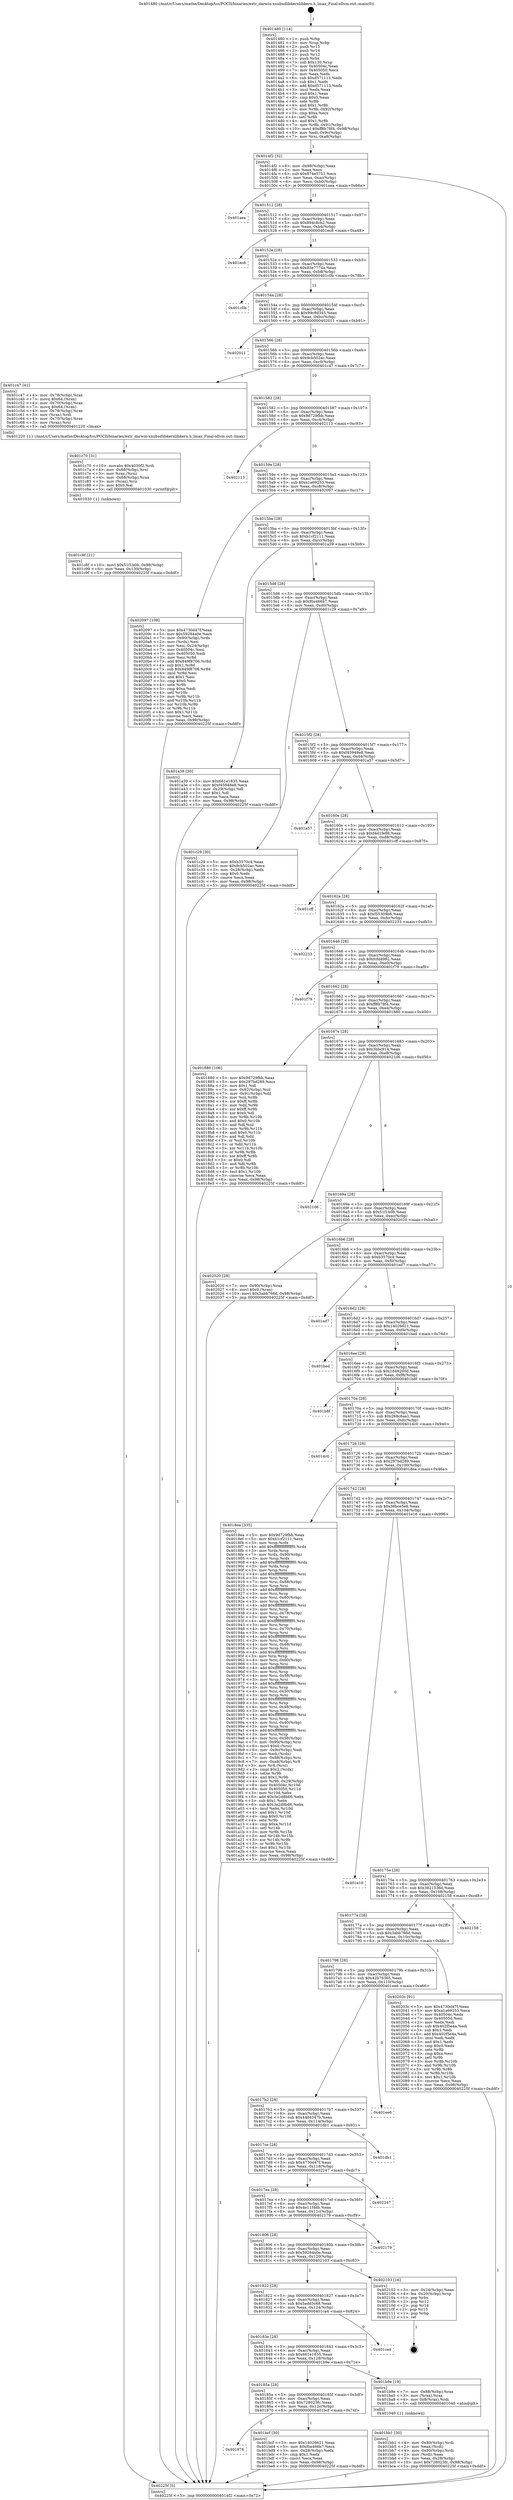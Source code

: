digraph "0x401480" {
  label = "0x401480 (/mnt/c/Users/mathe/Desktop/tcc/POCII/binaries/extr_darwin-xnubsdlibkernlibkern.h_lmax_Final-ollvm.out::main(0))"
  labelloc = "t"
  node[shape=record]

  Entry [label="",width=0.3,height=0.3,shape=circle,fillcolor=black,style=filled]
  "0x4014f2" [label="{
     0x4014f2 [32]\l
     | [instrs]\l
     &nbsp;&nbsp;0x4014f2 \<+6\>: mov -0x98(%rbp),%eax\l
     &nbsp;&nbsp;0x4014f8 \<+2\>: mov %eax,%ecx\l
     &nbsp;&nbsp;0x4014fa \<+6\>: sub $0x874e5751,%ecx\l
     &nbsp;&nbsp;0x401500 \<+6\>: mov %eax,-0xac(%rbp)\l
     &nbsp;&nbsp;0x401506 \<+6\>: mov %ecx,-0xb0(%rbp)\l
     &nbsp;&nbsp;0x40150c \<+6\>: je 0000000000401aea \<main+0x66a\>\l
  }"]
  "0x401aea" [label="{
     0x401aea\l
  }", style=dashed]
  "0x401512" [label="{
     0x401512 [28]\l
     | [instrs]\l
     &nbsp;&nbsp;0x401512 \<+5\>: jmp 0000000000401517 \<main+0x97\>\l
     &nbsp;&nbsp;0x401517 \<+6\>: mov -0xac(%rbp),%eax\l
     &nbsp;&nbsp;0x40151d \<+5\>: sub $0x894c8cb2,%eax\l
     &nbsp;&nbsp;0x401522 \<+6\>: mov %eax,-0xb4(%rbp)\l
     &nbsp;&nbsp;0x401528 \<+6\>: je 0000000000401ec8 \<main+0xa48\>\l
  }"]
  Exit [label="",width=0.3,height=0.3,shape=circle,fillcolor=black,style=filled,peripheries=2]
  "0x401ec8" [label="{
     0x401ec8\l
  }", style=dashed]
  "0x40152e" [label="{
     0x40152e [28]\l
     | [instrs]\l
     &nbsp;&nbsp;0x40152e \<+5\>: jmp 0000000000401533 \<main+0xb3\>\l
     &nbsp;&nbsp;0x401533 \<+6\>: mov -0xac(%rbp),%eax\l
     &nbsp;&nbsp;0x401539 \<+5\>: sub $0x93e7774a,%eax\l
     &nbsp;&nbsp;0x40153e \<+6\>: mov %eax,-0xb8(%rbp)\l
     &nbsp;&nbsp;0x401544 \<+6\>: je 0000000000401c0b \<main+0x78b\>\l
  }"]
  "0x401c8f" [label="{
     0x401c8f [21]\l
     | [instrs]\l
     &nbsp;&nbsp;0x401c8f \<+10\>: movl $0x51f1b0b,-0x98(%rbp)\l
     &nbsp;&nbsp;0x401c99 \<+6\>: mov %eax,-0x130(%rbp)\l
     &nbsp;&nbsp;0x401c9f \<+5\>: jmp 000000000040225f \<main+0xddf\>\l
  }"]
  "0x401c0b" [label="{
     0x401c0b\l
  }", style=dashed]
  "0x40154a" [label="{
     0x40154a [28]\l
     | [instrs]\l
     &nbsp;&nbsp;0x40154a \<+5\>: jmp 000000000040154f \<main+0xcf\>\l
     &nbsp;&nbsp;0x40154f \<+6\>: mov -0xac(%rbp),%eax\l
     &nbsp;&nbsp;0x401555 \<+5\>: sub $0x99c9d345,%eax\l
     &nbsp;&nbsp;0x40155a \<+6\>: mov %eax,-0xbc(%rbp)\l
     &nbsp;&nbsp;0x401560 \<+6\>: je 0000000000402011 \<main+0xb91\>\l
  }"]
  "0x401c70" [label="{
     0x401c70 [31]\l
     | [instrs]\l
     &nbsp;&nbsp;0x401c70 \<+10\>: movabs $0x4030f2,%rdi\l
     &nbsp;&nbsp;0x401c7a \<+4\>: mov -0x68(%rbp),%rsi\l
     &nbsp;&nbsp;0x401c7e \<+3\>: mov %rax,(%rsi)\l
     &nbsp;&nbsp;0x401c81 \<+4\>: mov -0x68(%rbp),%rax\l
     &nbsp;&nbsp;0x401c85 \<+3\>: mov (%rax),%rsi\l
     &nbsp;&nbsp;0x401c88 \<+2\>: mov $0x0,%al\l
     &nbsp;&nbsp;0x401c8a \<+5\>: call 0000000000401030 \<printf@plt\>\l
     | [calls]\l
     &nbsp;&nbsp;0x401030 \{1\} (unknown)\l
  }"]
  "0x402011" [label="{
     0x402011\l
  }", style=dashed]
  "0x401566" [label="{
     0x401566 [28]\l
     | [instrs]\l
     &nbsp;&nbsp;0x401566 \<+5\>: jmp 000000000040156b \<main+0xeb\>\l
     &nbsp;&nbsp;0x40156b \<+6\>: mov -0xac(%rbp),%eax\l
     &nbsp;&nbsp;0x401571 \<+5\>: sub $0x9cb502ac,%eax\l
     &nbsp;&nbsp;0x401576 \<+6\>: mov %eax,-0xc0(%rbp)\l
     &nbsp;&nbsp;0x40157c \<+6\>: je 0000000000401c47 \<main+0x7c7\>\l
  }"]
  "0x401876" [label="{
     0x401876\l
  }", style=dashed]
  "0x401c47" [label="{
     0x401c47 [41]\l
     | [instrs]\l
     &nbsp;&nbsp;0x401c47 \<+4\>: mov -0x78(%rbp),%rax\l
     &nbsp;&nbsp;0x401c4b \<+7\>: movq $0x64,(%rax)\l
     &nbsp;&nbsp;0x401c52 \<+4\>: mov -0x70(%rbp),%rax\l
     &nbsp;&nbsp;0x401c56 \<+7\>: movq $0x64,(%rax)\l
     &nbsp;&nbsp;0x401c5d \<+4\>: mov -0x78(%rbp),%rax\l
     &nbsp;&nbsp;0x401c61 \<+3\>: mov (%rax),%rdi\l
     &nbsp;&nbsp;0x401c64 \<+4\>: mov -0x70(%rbp),%rax\l
     &nbsp;&nbsp;0x401c68 \<+3\>: mov (%rax),%rsi\l
     &nbsp;&nbsp;0x401c6b \<+5\>: call 0000000000401220 \<lmax\>\l
     | [calls]\l
     &nbsp;&nbsp;0x401220 \{1\} (/mnt/c/Users/mathe/Desktop/tcc/POCII/binaries/extr_darwin-xnubsdlibkernlibkern.h_lmax_Final-ollvm.out::lmax)\l
  }"]
  "0x401582" [label="{
     0x401582 [28]\l
     | [instrs]\l
     &nbsp;&nbsp;0x401582 \<+5\>: jmp 0000000000401587 \<main+0x107\>\l
     &nbsp;&nbsp;0x401587 \<+6\>: mov -0xac(%rbp),%eax\l
     &nbsp;&nbsp;0x40158d \<+5\>: sub $0x9d729fbb,%eax\l
     &nbsp;&nbsp;0x401592 \<+6\>: mov %eax,-0xc4(%rbp)\l
     &nbsp;&nbsp;0x401598 \<+6\>: je 0000000000402113 \<main+0xc93\>\l
  }"]
  "0x401bcf" [label="{
     0x401bcf [30]\l
     | [instrs]\l
     &nbsp;&nbsp;0x401bcf \<+5\>: mov $0x14026621,%eax\l
     &nbsp;&nbsp;0x401bd4 \<+5\>: mov $0xf0a466b7,%ecx\l
     &nbsp;&nbsp;0x401bd9 \<+3\>: mov -0x28(%rbp),%edx\l
     &nbsp;&nbsp;0x401bdc \<+3\>: cmp $0x1,%edx\l
     &nbsp;&nbsp;0x401bdf \<+3\>: cmovl %ecx,%eax\l
     &nbsp;&nbsp;0x401be2 \<+6\>: mov %eax,-0x98(%rbp)\l
     &nbsp;&nbsp;0x401be8 \<+5\>: jmp 000000000040225f \<main+0xddf\>\l
  }"]
  "0x402113" [label="{
     0x402113\l
  }", style=dashed]
  "0x40159e" [label="{
     0x40159e [28]\l
     | [instrs]\l
     &nbsp;&nbsp;0x40159e \<+5\>: jmp 00000000004015a3 \<main+0x123\>\l
     &nbsp;&nbsp;0x4015a3 \<+6\>: mov -0xac(%rbp),%eax\l
     &nbsp;&nbsp;0x4015a9 \<+5\>: sub $0xa1a69253,%eax\l
     &nbsp;&nbsp;0x4015ae \<+6\>: mov %eax,-0xc8(%rbp)\l
     &nbsp;&nbsp;0x4015b4 \<+6\>: je 0000000000402097 \<main+0xc17\>\l
  }"]
  "0x401bb1" [label="{
     0x401bb1 [30]\l
     | [instrs]\l
     &nbsp;&nbsp;0x401bb1 \<+4\>: mov -0x80(%rbp),%rdi\l
     &nbsp;&nbsp;0x401bb5 \<+2\>: mov %eax,(%rdi)\l
     &nbsp;&nbsp;0x401bb7 \<+4\>: mov -0x80(%rbp),%rdi\l
     &nbsp;&nbsp;0x401bbb \<+2\>: mov (%rdi),%eax\l
     &nbsp;&nbsp;0x401bbd \<+3\>: mov %eax,-0x28(%rbp)\l
     &nbsp;&nbsp;0x401bc0 \<+10\>: movl $0x728023fc,-0x98(%rbp)\l
     &nbsp;&nbsp;0x401bca \<+5\>: jmp 000000000040225f \<main+0xddf\>\l
  }"]
  "0x402097" [label="{
     0x402097 [108]\l
     | [instrs]\l
     &nbsp;&nbsp;0x402097 \<+5\>: mov $0x4730d47f,%eax\l
     &nbsp;&nbsp;0x40209c \<+5\>: mov $0x59284a0e,%ecx\l
     &nbsp;&nbsp;0x4020a1 \<+7\>: mov -0x90(%rbp),%rdx\l
     &nbsp;&nbsp;0x4020a8 \<+2\>: mov (%rdx),%esi\l
     &nbsp;&nbsp;0x4020aa \<+3\>: mov %esi,-0x24(%rbp)\l
     &nbsp;&nbsp;0x4020ad \<+7\>: mov 0x40504c,%esi\l
     &nbsp;&nbsp;0x4020b4 \<+7\>: mov 0x405050,%edi\l
     &nbsp;&nbsp;0x4020bb \<+3\>: mov %esi,%r8d\l
     &nbsp;&nbsp;0x4020be \<+7\>: add $0x849f8706,%r8d\l
     &nbsp;&nbsp;0x4020c5 \<+4\>: sub $0x1,%r8d\l
     &nbsp;&nbsp;0x4020c9 \<+7\>: sub $0x849f8706,%r8d\l
     &nbsp;&nbsp;0x4020d0 \<+4\>: imul %r8d,%esi\l
     &nbsp;&nbsp;0x4020d4 \<+3\>: and $0x1,%esi\l
     &nbsp;&nbsp;0x4020d7 \<+3\>: cmp $0x0,%esi\l
     &nbsp;&nbsp;0x4020da \<+4\>: sete %r9b\l
     &nbsp;&nbsp;0x4020de \<+3\>: cmp $0xa,%edi\l
     &nbsp;&nbsp;0x4020e1 \<+4\>: setl %r10b\l
     &nbsp;&nbsp;0x4020e5 \<+3\>: mov %r9b,%r11b\l
     &nbsp;&nbsp;0x4020e8 \<+3\>: and %r10b,%r11b\l
     &nbsp;&nbsp;0x4020eb \<+3\>: xor %r10b,%r9b\l
     &nbsp;&nbsp;0x4020ee \<+3\>: or %r9b,%r11b\l
     &nbsp;&nbsp;0x4020f1 \<+4\>: test $0x1,%r11b\l
     &nbsp;&nbsp;0x4020f5 \<+3\>: cmovne %ecx,%eax\l
     &nbsp;&nbsp;0x4020f8 \<+6\>: mov %eax,-0x98(%rbp)\l
     &nbsp;&nbsp;0x4020fe \<+5\>: jmp 000000000040225f \<main+0xddf\>\l
  }"]
  "0x4015ba" [label="{
     0x4015ba [28]\l
     | [instrs]\l
     &nbsp;&nbsp;0x4015ba \<+5\>: jmp 00000000004015bf \<main+0x13f\>\l
     &nbsp;&nbsp;0x4015bf \<+6\>: mov -0xac(%rbp),%eax\l
     &nbsp;&nbsp;0x4015c5 \<+5\>: sub $0xb1cf2111,%eax\l
     &nbsp;&nbsp;0x4015ca \<+6\>: mov %eax,-0xcc(%rbp)\l
     &nbsp;&nbsp;0x4015d0 \<+6\>: je 0000000000401a39 \<main+0x5b9\>\l
  }"]
  "0x40185a" [label="{
     0x40185a [28]\l
     | [instrs]\l
     &nbsp;&nbsp;0x40185a \<+5\>: jmp 000000000040185f \<main+0x3df\>\l
     &nbsp;&nbsp;0x40185f \<+6\>: mov -0xac(%rbp),%eax\l
     &nbsp;&nbsp;0x401865 \<+5\>: sub $0x728023fc,%eax\l
     &nbsp;&nbsp;0x40186a \<+6\>: mov %eax,-0x12c(%rbp)\l
     &nbsp;&nbsp;0x401870 \<+6\>: je 0000000000401bcf \<main+0x74f\>\l
  }"]
  "0x401a39" [label="{
     0x401a39 [30]\l
     | [instrs]\l
     &nbsp;&nbsp;0x401a39 \<+5\>: mov $0x661e1835,%eax\l
     &nbsp;&nbsp;0x401a3e \<+5\>: mov $0xf45948e8,%ecx\l
     &nbsp;&nbsp;0x401a43 \<+3\>: mov -0x29(%rbp),%dl\l
     &nbsp;&nbsp;0x401a46 \<+3\>: test $0x1,%dl\l
     &nbsp;&nbsp;0x401a49 \<+3\>: cmovne %ecx,%eax\l
     &nbsp;&nbsp;0x401a4c \<+6\>: mov %eax,-0x98(%rbp)\l
     &nbsp;&nbsp;0x401a52 \<+5\>: jmp 000000000040225f \<main+0xddf\>\l
  }"]
  "0x4015d6" [label="{
     0x4015d6 [28]\l
     | [instrs]\l
     &nbsp;&nbsp;0x4015d6 \<+5\>: jmp 00000000004015db \<main+0x15b\>\l
     &nbsp;&nbsp;0x4015db \<+6\>: mov -0xac(%rbp),%eax\l
     &nbsp;&nbsp;0x4015e1 \<+5\>: sub $0xf0a466b7,%eax\l
     &nbsp;&nbsp;0x4015e6 \<+6\>: mov %eax,-0xd0(%rbp)\l
     &nbsp;&nbsp;0x4015ec \<+6\>: je 0000000000401c29 \<main+0x7a9\>\l
  }"]
  "0x401b9e" [label="{
     0x401b9e [19]\l
     | [instrs]\l
     &nbsp;&nbsp;0x401b9e \<+7\>: mov -0x88(%rbp),%rax\l
     &nbsp;&nbsp;0x401ba5 \<+3\>: mov (%rax),%rax\l
     &nbsp;&nbsp;0x401ba8 \<+4\>: mov 0x8(%rax),%rdi\l
     &nbsp;&nbsp;0x401bac \<+5\>: call 0000000000401040 \<atoi@plt\>\l
     | [calls]\l
     &nbsp;&nbsp;0x401040 \{1\} (unknown)\l
  }"]
  "0x401c29" [label="{
     0x401c29 [30]\l
     | [instrs]\l
     &nbsp;&nbsp;0x401c29 \<+5\>: mov $0xb3570c4,%eax\l
     &nbsp;&nbsp;0x401c2e \<+5\>: mov $0x9cb502ac,%ecx\l
     &nbsp;&nbsp;0x401c33 \<+3\>: mov -0x28(%rbp),%edx\l
     &nbsp;&nbsp;0x401c36 \<+3\>: cmp $0x0,%edx\l
     &nbsp;&nbsp;0x401c39 \<+3\>: cmove %ecx,%eax\l
     &nbsp;&nbsp;0x401c3c \<+6\>: mov %eax,-0x98(%rbp)\l
     &nbsp;&nbsp;0x401c42 \<+5\>: jmp 000000000040225f \<main+0xddf\>\l
  }"]
  "0x4015f2" [label="{
     0x4015f2 [28]\l
     | [instrs]\l
     &nbsp;&nbsp;0x4015f2 \<+5\>: jmp 00000000004015f7 \<main+0x177\>\l
     &nbsp;&nbsp;0x4015f7 \<+6\>: mov -0xac(%rbp),%eax\l
     &nbsp;&nbsp;0x4015fd \<+5\>: sub $0xf45948e8,%eax\l
     &nbsp;&nbsp;0x401602 \<+6\>: mov %eax,-0xd4(%rbp)\l
     &nbsp;&nbsp;0x401608 \<+6\>: je 0000000000401a57 \<main+0x5d7\>\l
  }"]
  "0x40183e" [label="{
     0x40183e [28]\l
     | [instrs]\l
     &nbsp;&nbsp;0x40183e \<+5\>: jmp 0000000000401843 \<main+0x3c3\>\l
     &nbsp;&nbsp;0x401843 \<+6\>: mov -0xac(%rbp),%eax\l
     &nbsp;&nbsp;0x401849 \<+5\>: sub $0x661e1835,%eax\l
     &nbsp;&nbsp;0x40184e \<+6\>: mov %eax,-0x128(%rbp)\l
     &nbsp;&nbsp;0x401854 \<+6\>: je 0000000000401b9e \<main+0x71e\>\l
  }"]
  "0x401a57" [label="{
     0x401a57\l
  }", style=dashed]
  "0x40160e" [label="{
     0x40160e [28]\l
     | [instrs]\l
     &nbsp;&nbsp;0x40160e \<+5\>: jmp 0000000000401613 \<main+0x193\>\l
     &nbsp;&nbsp;0x401613 \<+6\>: mov -0xac(%rbp),%eax\l
     &nbsp;&nbsp;0x401619 \<+5\>: sub $0xf4d1fe88,%eax\l
     &nbsp;&nbsp;0x40161e \<+6\>: mov %eax,-0xd8(%rbp)\l
     &nbsp;&nbsp;0x401624 \<+6\>: je 0000000000401cff \<main+0x87f\>\l
  }"]
  "0x401ca4" [label="{
     0x401ca4\l
  }", style=dashed]
  "0x401cff" [label="{
     0x401cff\l
  }", style=dashed]
  "0x40162a" [label="{
     0x40162a [28]\l
     | [instrs]\l
     &nbsp;&nbsp;0x40162a \<+5\>: jmp 000000000040162f \<main+0x1af\>\l
     &nbsp;&nbsp;0x40162f \<+6\>: mov -0xac(%rbp),%eax\l
     &nbsp;&nbsp;0x401635 \<+5\>: sub $0xf55309b6,%eax\l
     &nbsp;&nbsp;0x40163a \<+6\>: mov %eax,-0xdc(%rbp)\l
     &nbsp;&nbsp;0x401640 \<+6\>: je 0000000000402233 \<main+0xdb3\>\l
  }"]
  "0x401822" [label="{
     0x401822 [28]\l
     | [instrs]\l
     &nbsp;&nbsp;0x401822 \<+5\>: jmp 0000000000401827 \<main+0x3a7\>\l
     &nbsp;&nbsp;0x401827 \<+6\>: mov -0xac(%rbp),%eax\l
     &nbsp;&nbsp;0x40182d \<+5\>: sub $0x5add3c68,%eax\l
     &nbsp;&nbsp;0x401832 \<+6\>: mov %eax,-0x124(%rbp)\l
     &nbsp;&nbsp;0x401838 \<+6\>: je 0000000000401ca4 \<main+0x824\>\l
  }"]
  "0x402233" [label="{
     0x402233\l
  }", style=dashed]
  "0x401646" [label="{
     0x401646 [28]\l
     | [instrs]\l
     &nbsp;&nbsp;0x401646 \<+5\>: jmp 000000000040164b \<main+0x1cb\>\l
     &nbsp;&nbsp;0x40164b \<+6\>: mov -0xac(%rbp),%eax\l
     &nbsp;&nbsp;0x401651 \<+5\>: sub $0xfcfd4982,%eax\l
     &nbsp;&nbsp;0x401656 \<+6\>: mov %eax,-0xe0(%rbp)\l
     &nbsp;&nbsp;0x40165c \<+6\>: je 0000000000401f79 \<main+0xaf9\>\l
  }"]
  "0x402103" [label="{
     0x402103 [16]\l
     | [instrs]\l
     &nbsp;&nbsp;0x402103 \<+3\>: mov -0x24(%rbp),%eax\l
     &nbsp;&nbsp;0x402106 \<+4\>: lea -0x20(%rbp),%rsp\l
     &nbsp;&nbsp;0x40210a \<+1\>: pop %rbx\l
     &nbsp;&nbsp;0x40210b \<+2\>: pop %r12\l
     &nbsp;&nbsp;0x40210d \<+2\>: pop %r14\l
     &nbsp;&nbsp;0x40210f \<+2\>: pop %r15\l
     &nbsp;&nbsp;0x402111 \<+1\>: pop %rbp\l
     &nbsp;&nbsp;0x402112 \<+1\>: ret\l
  }"]
  "0x401f79" [label="{
     0x401f79\l
  }", style=dashed]
  "0x401662" [label="{
     0x401662 [28]\l
     | [instrs]\l
     &nbsp;&nbsp;0x401662 \<+5\>: jmp 0000000000401667 \<main+0x1e7\>\l
     &nbsp;&nbsp;0x401667 \<+6\>: mov -0xac(%rbp),%eax\l
     &nbsp;&nbsp;0x40166d \<+5\>: sub $0xff8b78f4,%eax\l
     &nbsp;&nbsp;0x401672 \<+6\>: mov %eax,-0xe4(%rbp)\l
     &nbsp;&nbsp;0x401678 \<+6\>: je 0000000000401880 \<main+0x400\>\l
  }"]
  "0x401806" [label="{
     0x401806 [28]\l
     | [instrs]\l
     &nbsp;&nbsp;0x401806 \<+5\>: jmp 000000000040180b \<main+0x38b\>\l
     &nbsp;&nbsp;0x40180b \<+6\>: mov -0xac(%rbp),%eax\l
     &nbsp;&nbsp;0x401811 \<+5\>: sub $0x59284a0e,%eax\l
     &nbsp;&nbsp;0x401816 \<+6\>: mov %eax,-0x120(%rbp)\l
     &nbsp;&nbsp;0x40181c \<+6\>: je 0000000000402103 \<main+0xc83\>\l
  }"]
  "0x401880" [label="{
     0x401880 [106]\l
     | [instrs]\l
     &nbsp;&nbsp;0x401880 \<+5\>: mov $0x9d729fbb,%eax\l
     &nbsp;&nbsp;0x401885 \<+5\>: mov $0x297bd289,%ecx\l
     &nbsp;&nbsp;0x40188a \<+2\>: mov $0x1,%dl\l
     &nbsp;&nbsp;0x40188c \<+7\>: mov -0x92(%rbp),%sil\l
     &nbsp;&nbsp;0x401893 \<+7\>: mov -0x91(%rbp),%dil\l
     &nbsp;&nbsp;0x40189a \<+3\>: mov %sil,%r8b\l
     &nbsp;&nbsp;0x40189d \<+4\>: xor $0xff,%r8b\l
     &nbsp;&nbsp;0x4018a1 \<+3\>: mov %dil,%r9b\l
     &nbsp;&nbsp;0x4018a4 \<+4\>: xor $0xff,%r9b\l
     &nbsp;&nbsp;0x4018a8 \<+3\>: xor $0x0,%dl\l
     &nbsp;&nbsp;0x4018ab \<+3\>: mov %r8b,%r10b\l
     &nbsp;&nbsp;0x4018ae \<+4\>: and $0x0,%r10b\l
     &nbsp;&nbsp;0x4018b2 \<+3\>: and %dl,%sil\l
     &nbsp;&nbsp;0x4018b5 \<+3\>: mov %r9b,%r11b\l
     &nbsp;&nbsp;0x4018b8 \<+4\>: and $0x0,%r11b\l
     &nbsp;&nbsp;0x4018bc \<+3\>: and %dl,%dil\l
     &nbsp;&nbsp;0x4018bf \<+3\>: or %sil,%r10b\l
     &nbsp;&nbsp;0x4018c2 \<+3\>: or %dil,%r11b\l
     &nbsp;&nbsp;0x4018c5 \<+3\>: xor %r11b,%r10b\l
     &nbsp;&nbsp;0x4018c8 \<+3\>: or %r9b,%r8b\l
     &nbsp;&nbsp;0x4018cb \<+4\>: xor $0xff,%r8b\l
     &nbsp;&nbsp;0x4018cf \<+3\>: or $0x0,%dl\l
     &nbsp;&nbsp;0x4018d2 \<+3\>: and %dl,%r8b\l
     &nbsp;&nbsp;0x4018d5 \<+3\>: or %r8b,%r10b\l
     &nbsp;&nbsp;0x4018d8 \<+4\>: test $0x1,%r10b\l
     &nbsp;&nbsp;0x4018dc \<+3\>: cmovne %ecx,%eax\l
     &nbsp;&nbsp;0x4018df \<+6\>: mov %eax,-0x98(%rbp)\l
     &nbsp;&nbsp;0x4018e5 \<+5\>: jmp 000000000040225f \<main+0xddf\>\l
  }"]
  "0x40167e" [label="{
     0x40167e [28]\l
     | [instrs]\l
     &nbsp;&nbsp;0x40167e \<+5\>: jmp 0000000000401683 \<main+0x203\>\l
     &nbsp;&nbsp;0x401683 \<+6\>: mov -0xac(%rbp),%eax\l
     &nbsp;&nbsp;0x401689 \<+5\>: sub $0x3bbc914,%eax\l
     &nbsp;&nbsp;0x40168e \<+6\>: mov %eax,-0xe8(%rbp)\l
     &nbsp;&nbsp;0x401694 \<+6\>: je 00000000004021d6 \<main+0xd56\>\l
  }"]
  "0x40225f" [label="{
     0x40225f [5]\l
     | [instrs]\l
     &nbsp;&nbsp;0x40225f \<+5\>: jmp 00000000004014f2 \<main+0x72\>\l
  }"]
  "0x401480" [label="{
     0x401480 [114]\l
     | [instrs]\l
     &nbsp;&nbsp;0x401480 \<+1\>: push %rbp\l
     &nbsp;&nbsp;0x401481 \<+3\>: mov %rsp,%rbp\l
     &nbsp;&nbsp;0x401484 \<+2\>: push %r15\l
     &nbsp;&nbsp;0x401486 \<+2\>: push %r14\l
     &nbsp;&nbsp;0x401488 \<+2\>: push %r12\l
     &nbsp;&nbsp;0x40148a \<+1\>: push %rbx\l
     &nbsp;&nbsp;0x40148b \<+7\>: sub $0x130,%rsp\l
     &nbsp;&nbsp;0x401492 \<+7\>: mov 0x40504c,%eax\l
     &nbsp;&nbsp;0x401499 \<+7\>: mov 0x405050,%ecx\l
     &nbsp;&nbsp;0x4014a0 \<+2\>: mov %eax,%edx\l
     &nbsp;&nbsp;0x4014a2 \<+6\>: sub $0xd571113,%edx\l
     &nbsp;&nbsp;0x4014a8 \<+3\>: sub $0x1,%edx\l
     &nbsp;&nbsp;0x4014ab \<+6\>: add $0xd571113,%edx\l
     &nbsp;&nbsp;0x4014b1 \<+3\>: imul %edx,%eax\l
     &nbsp;&nbsp;0x4014b4 \<+3\>: and $0x1,%eax\l
     &nbsp;&nbsp;0x4014b7 \<+3\>: cmp $0x0,%eax\l
     &nbsp;&nbsp;0x4014ba \<+4\>: sete %r8b\l
     &nbsp;&nbsp;0x4014be \<+4\>: and $0x1,%r8b\l
     &nbsp;&nbsp;0x4014c2 \<+7\>: mov %r8b,-0x92(%rbp)\l
     &nbsp;&nbsp;0x4014c9 \<+3\>: cmp $0xa,%ecx\l
     &nbsp;&nbsp;0x4014cc \<+4\>: setl %r8b\l
     &nbsp;&nbsp;0x4014d0 \<+4\>: and $0x1,%r8b\l
     &nbsp;&nbsp;0x4014d4 \<+7\>: mov %r8b,-0x91(%rbp)\l
     &nbsp;&nbsp;0x4014db \<+10\>: movl $0xff8b78f4,-0x98(%rbp)\l
     &nbsp;&nbsp;0x4014e5 \<+6\>: mov %edi,-0x9c(%rbp)\l
     &nbsp;&nbsp;0x4014eb \<+7\>: mov %rsi,-0xa8(%rbp)\l
  }"]
  "0x402179" [label="{
     0x402179\l
  }", style=dashed]
  "0x4021d6" [label="{
     0x4021d6\l
  }", style=dashed]
  "0x40169a" [label="{
     0x40169a [28]\l
     | [instrs]\l
     &nbsp;&nbsp;0x40169a \<+5\>: jmp 000000000040169f \<main+0x21f\>\l
     &nbsp;&nbsp;0x40169f \<+6\>: mov -0xac(%rbp),%eax\l
     &nbsp;&nbsp;0x4016a5 \<+5\>: sub $0x51f1b0b,%eax\l
     &nbsp;&nbsp;0x4016aa \<+6\>: mov %eax,-0xec(%rbp)\l
     &nbsp;&nbsp;0x4016b0 \<+6\>: je 0000000000402020 \<main+0xba0\>\l
  }"]
  "0x4017ea" [label="{
     0x4017ea [28]\l
     | [instrs]\l
     &nbsp;&nbsp;0x4017ea \<+5\>: jmp 00000000004017ef \<main+0x36f\>\l
     &nbsp;&nbsp;0x4017ef \<+6\>: mov -0xac(%rbp),%eax\l
     &nbsp;&nbsp;0x4017f5 \<+5\>: sub $0x4e11f4db,%eax\l
     &nbsp;&nbsp;0x4017fa \<+6\>: mov %eax,-0x11c(%rbp)\l
     &nbsp;&nbsp;0x401800 \<+6\>: je 0000000000402179 \<main+0xcf9\>\l
  }"]
  "0x402020" [label="{
     0x402020 [28]\l
     | [instrs]\l
     &nbsp;&nbsp;0x402020 \<+7\>: mov -0x90(%rbp),%rax\l
     &nbsp;&nbsp;0x402027 \<+6\>: movl $0x0,(%rax)\l
     &nbsp;&nbsp;0x40202d \<+10\>: movl $0x3abb766d,-0x98(%rbp)\l
     &nbsp;&nbsp;0x402037 \<+5\>: jmp 000000000040225f \<main+0xddf\>\l
  }"]
  "0x4016b6" [label="{
     0x4016b6 [28]\l
     | [instrs]\l
     &nbsp;&nbsp;0x4016b6 \<+5\>: jmp 00000000004016bb \<main+0x23b\>\l
     &nbsp;&nbsp;0x4016bb \<+6\>: mov -0xac(%rbp),%eax\l
     &nbsp;&nbsp;0x4016c1 \<+5\>: sub $0xb3570c4,%eax\l
     &nbsp;&nbsp;0x4016c6 \<+6\>: mov %eax,-0xf0(%rbp)\l
     &nbsp;&nbsp;0x4016cc \<+6\>: je 0000000000401ed7 \<main+0xa57\>\l
  }"]
  "0x402247" [label="{
     0x402247\l
  }", style=dashed]
  "0x401ed7" [label="{
     0x401ed7\l
  }", style=dashed]
  "0x4016d2" [label="{
     0x4016d2 [28]\l
     | [instrs]\l
     &nbsp;&nbsp;0x4016d2 \<+5\>: jmp 00000000004016d7 \<main+0x257\>\l
     &nbsp;&nbsp;0x4016d7 \<+6\>: mov -0xac(%rbp),%eax\l
     &nbsp;&nbsp;0x4016dd \<+5\>: sub $0x14026621,%eax\l
     &nbsp;&nbsp;0x4016e2 \<+6\>: mov %eax,-0xf4(%rbp)\l
     &nbsp;&nbsp;0x4016e8 \<+6\>: je 0000000000401bed \<main+0x76d\>\l
  }"]
  "0x4017ce" [label="{
     0x4017ce [28]\l
     | [instrs]\l
     &nbsp;&nbsp;0x4017ce \<+5\>: jmp 00000000004017d3 \<main+0x353\>\l
     &nbsp;&nbsp;0x4017d3 \<+6\>: mov -0xac(%rbp),%eax\l
     &nbsp;&nbsp;0x4017d9 \<+5\>: sub $0x4730d47f,%eax\l
     &nbsp;&nbsp;0x4017de \<+6\>: mov %eax,-0x118(%rbp)\l
     &nbsp;&nbsp;0x4017e4 \<+6\>: je 0000000000402247 \<main+0xdc7\>\l
  }"]
  "0x401bed" [label="{
     0x401bed\l
  }", style=dashed]
  "0x4016ee" [label="{
     0x4016ee [28]\l
     | [instrs]\l
     &nbsp;&nbsp;0x4016ee \<+5\>: jmp 00000000004016f3 \<main+0x273\>\l
     &nbsp;&nbsp;0x4016f3 \<+6\>: mov -0xac(%rbp),%eax\l
     &nbsp;&nbsp;0x4016f9 \<+5\>: sub $0x1849200d,%eax\l
     &nbsp;&nbsp;0x4016fe \<+6\>: mov %eax,-0xf8(%rbp)\l
     &nbsp;&nbsp;0x401704 \<+6\>: je 0000000000401b8f \<main+0x70f\>\l
  }"]
  "0x401db1" [label="{
     0x401db1\l
  }", style=dashed]
  "0x401b8f" [label="{
     0x401b8f\l
  }", style=dashed]
  "0x40170a" [label="{
     0x40170a [28]\l
     | [instrs]\l
     &nbsp;&nbsp;0x40170a \<+5\>: jmp 000000000040170f \<main+0x28f\>\l
     &nbsp;&nbsp;0x40170f \<+6\>: mov -0xac(%rbp),%eax\l
     &nbsp;&nbsp;0x401715 \<+5\>: sub $0x268c6aa1,%eax\l
     &nbsp;&nbsp;0x40171a \<+6\>: mov %eax,-0xfc(%rbp)\l
     &nbsp;&nbsp;0x401720 \<+6\>: je 0000000000401dc0 \<main+0x940\>\l
  }"]
  "0x4017b2" [label="{
     0x4017b2 [28]\l
     | [instrs]\l
     &nbsp;&nbsp;0x4017b2 \<+5\>: jmp 00000000004017b7 \<main+0x337\>\l
     &nbsp;&nbsp;0x4017b7 \<+6\>: mov -0xac(%rbp),%eax\l
     &nbsp;&nbsp;0x4017bd \<+5\>: sub $0x4484347b,%eax\l
     &nbsp;&nbsp;0x4017c2 \<+6\>: mov %eax,-0x114(%rbp)\l
     &nbsp;&nbsp;0x4017c8 \<+6\>: je 0000000000401db1 \<main+0x931\>\l
  }"]
  "0x401dc0" [label="{
     0x401dc0\l
  }", style=dashed]
  "0x401726" [label="{
     0x401726 [28]\l
     | [instrs]\l
     &nbsp;&nbsp;0x401726 \<+5\>: jmp 000000000040172b \<main+0x2ab\>\l
     &nbsp;&nbsp;0x40172b \<+6\>: mov -0xac(%rbp),%eax\l
     &nbsp;&nbsp;0x401731 \<+5\>: sub $0x297bd289,%eax\l
     &nbsp;&nbsp;0x401736 \<+6\>: mov %eax,-0x100(%rbp)\l
     &nbsp;&nbsp;0x40173c \<+6\>: je 00000000004018ea \<main+0x46a\>\l
  }"]
  "0x401ee6" [label="{
     0x401ee6\l
  }", style=dashed]
  "0x4018ea" [label="{
     0x4018ea [335]\l
     | [instrs]\l
     &nbsp;&nbsp;0x4018ea \<+5\>: mov $0x9d729fbb,%eax\l
     &nbsp;&nbsp;0x4018ef \<+5\>: mov $0xb1cf2111,%ecx\l
     &nbsp;&nbsp;0x4018f4 \<+3\>: mov %rsp,%rdx\l
     &nbsp;&nbsp;0x4018f7 \<+4\>: add $0xfffffffffffffff0,%rdx\l
     &nbsp;&nbsp;0x4018fb \<+3\>: mov %rdx,%rsp\l
     &nbsp;&nbsp;0x4018fe \<+7\>: mov %rdx,-0x90(%rbp)\l
     &nbsp;&nbsp;0x401905 \<+3\>: mov %rsp,%rdx\l
     &nbsp;&nbsp;0x401908 \<+4\>: add $0xfffffffffffffff0,%rdx\l
     &nbsp;&nbsp;0x40190c \<+3\>: mov %rdx,%rsp\l
     &nbsp;&nbsp;0x40190f \<+3\>: mov %rsp,%rsi\l
     &nbsp;&nbsp;0x401912 \<+4\>: add $0xfffffffffffffff0,%rsi\l
     &nbsp;&nbsp;0x401916 \<+3\>: mov %rsi,%rsp\l
     &nbsp;&nbsp;0x401919 \<+7\>: mov %rsi,-0x88(%rbp)\l
     &nbsp;&nbsp;0x401920 \<+3\>: mov %rsp,%rsi\l
     &nbsp;&nbsp;0x401923 \<+4\>: add $0xfffffffffffffff0,%rsi\l
     &nbsp;&nbsp;0x401927 \<+3\>: mov %rsi,%rsp\l
     &nbsp;&nbsp;0x40192a \<+4\>: mov %rsi,-0x80(%rbp)\l
     &nbsp;&nbsp;0x40192e \<+3\>: mov %rsp,%rsi\l
     &nbsp;&nbsp;0x401931 \<+4\>: add $0xfffffffffffffff0,%rsi\l
     &nbsp;&nbsp;0x401935 \<+3\>: mov %rsi,%rsp\l
     &nbsp;&nbsp;0x401938 \<+4\>: mov %rsi,-0x78(%rbp)\l
     &nbsp;&nbsp;0x40193c \<+3\>: mov %rsp,%rsi\l
     &nbsp;&nbsp;0x40193f \<+4\>: add $0xfffffffffffffff0,%rsi\l
     &nbsp;&nbsp;0x401943 \<+3\>: mov %rsi,%rsp\l
     &nbsp;&nbsp;0x401946 \<+4\>: mov %rsi,-0x70(%rbp)\l
     &nbsp;&nbsp;0x40194a \<+3\>: mov %rsp,%rsi\l
     &nbsp;&nbsp;0x40194d \<+4\>: add $0xfffffffffffffff0,%rsi\l
     &nbsp;&nbsp;0x401951 \<+3\>: mov %rsi,%rsp\l
     &nbsp;&nbsp;0x401954 \<+4\>: mov %rsi,-0x68(%rbp)\l
     &nbsp;&nbsp;0x401958 \<+3\>: mov %rsp,%rsi\l
     &nbsp;&nbsp;0x40195b \<+4\>: add $0xfffffffffffffff0,%rsi\l
     &nbsp;&nbsp;0x40195f \<+3\>: mov %rsi,%rsp\l
     &nbsp;&nbsp;0x401962 \<+4\>: mov %rsi,-0x60(%rbp)\l
     &nbsp;&nbsp;0x401966 \<+3\>: mov %rsp,%rsi\l
     &nbsp;&nbsp;0x401969 \<+4\>: add $0xfffffffffffffff0,%rsi\l
     &nbsp;&nbsp;0x40196d \<+3\>: mov %rsi,%rsp\l
     &nbsp;&nbsp;0x401970 \<+4\>: mov %rsi,-0x58(%rbp)\l
     &nbsp;&nbsp;0x401974 \<+3\>: mov %rsp,%rsi\l
     &nbsp;&nbsp;0x401977 \<+4\>: add $0xfffffffffffffff0,%rsi\l
     &nbsp;&nbsp;0x40197b \<+3\>: mov %rsi,%rsp\l
     &nbsp;&nbsp;0x40197e \<+4\>: mov %rsi,-0x50(%rbp)\l
     &nbsp;&nbsp;0x401982 \<+3\>: mov %rsp,%rsi\l
     &nbsp;&nbsp;0x401985 \<+4\>: add $0xfffffffffffffff0,%rsi\l
     &nbsp;&nbsp;0x401989 \<+3\>: mov %rsi,%rsp\l
     &nbsp;&nbsp;0x40198c \<+4\>: mov %rsi,-0x48(%rbp)\l
     &nbsp;&nbsp;0x401990 \<+3\>: mov %rsp,%rsi\l
     &nbsp;&nbsp;0x401993 \<+4\>: add $0xfffffffffffffff0,%rsi\l
     &nbsp;&nbsp;0x401997 \<+3\>: mov %rsi,%rsp\l
     &nbsp;&nbsp;0x40199a \<+4\>: mov %rsi,-0x40(%rbp)\l
     &nbsp;&nbsp;0x40199e \<+3\>: mov %rsp,%rsi\l
     &nbsp;&nbsp;0x4019a1 \<+4\>: add $0xfffffffffffffff0,%rsi\l
     &nbsp;&nbsp;0x4019a5 \<+3\>: mov %rsi,%rsp\l
     &nbsp;&nbsp;0x4019a8 \<+4\>: mov %rsi,-0x38(%rbp)\l
     &nbsp;&nbsp;0x4019ac \<+7\>: mov -0x90(%rbp),%rsi\l
     &nbsp;&nbsp;0x4019b3 \<+6\>: movl $0x0,(%rsi)\l
     &nbsp;&nbsp;0x4019b9 \<+6\>: mov -0x9c(%rbp),%edi\l
     &nbsp;&nbsp;0x4019bf \<+2\>: mov %edi,(%rdx)\l
     &nbsp;&nbsp;0x4019c1 \<+7\>: mov -0x88(%rbp),%rsi\l
     &nbsp;&nbsp;0x4019c8 \<+7\>: mov -0xa8(%rbp),%r8\l
     &nbsp;&nbsp;0x4019cf \<+3\>: mov %r8,(%rsi)\l
     &nbsp;&nbsp;0x4019d2 \<+3\>: cmpl $0x2,(%rdx)\l
     &nbsp;&nbsp;0x4019d5 \<+4\>: setne %r9b\l
     &nbsp;&nbsp;0x4019d9 \<+4\>: and $0x1,%r9b\l
     &nbsp;&nbsp;0x4019dd \<+4\>: mov %r9b,-0x29(%rbp)\l
     &nbsp;&nbsp;0x4019e1 \<+8\>: mov 0x40504c,%r10d\l
     &nbsp;&nbsp;0x4019e9 \<+8\>: mov 0x405050,%r11d\l
     &nbsp;&nbsp;0x4019f1 \<+3\>: mov %r10d,%ebx\l
     &nbsp;&nbsp;0x4019f4 \<+6\>: add $0x3e2d8b66,%ebx\l
     &nbsp;&nbsp;0x4019fa \<+3\>: sub $0x1,%ebx\l
     &nbsp;&nbsp;0x4019fd \<+6\>: sub $0x3e2d8b66,%ebx\l
     &nbsp;&nbsp;0x401a03 \<+4\>: imul %ebx,%r10d\l
     &nbsp;&nbsp;0x401a07 \<+4\>: and $0x1,%r10d\l
     &nbsp;&nbsp;0x401a0b \<+4\>: cmp $0x0,%r10d\l
     &nbsp;&nbsp;0x401a0f \<+4\>: sete %r9b\l
     &nbsp;&nbsp;0x401a13 \<+4\>: cmp $0xa,%r11d\l
     &nbsp;&nbsp;0x401a17 \<+4\>: setl %r14b\l
     &nbsp;&nbsp;0x401a1b \<+3\>: mov %r9b,%r15b\l
     &nbsp;&nbsp;0x401a1e \<+3\>: and %r14b,%r15b\l
     &nbsp;&nbsp;0x401a21 \<+3\>: xor %r14b,%r9b\l
     &nbsp;&nbsp;0x401a24 \<+3\>: or %r9b,%r15b\l
     &nbsp;&nbsp;0x401a27 \<+4\>: test $0x1,%r15b\l
     &nbsp;&nbsp;0x401a2b \<+3\>: cmovne %ecx,%eax\l
     &nbsp;&nbsp;0x401a2e \<+6\>: mov %eax,-0x98(%rbp)\l
     &nbsp;&nbsp;0x401a34 \<+5\>: jmp 000000000040225f \<main+0xddf\>\l
  }"]
  "0x401742" [label="{
     0x401742 [28]\l
     | [instrs]\l
     &nbsp;&nbsp;0x401742 \<+5\>: jmp 0000000000401747 \<main+0x2c7\>\l
     &nbsp;&nbsp;0x401747 \<+6\>: mov -0xac(%rbp),%eax\l
     &nbsp;&nbsp;0x40174d \<+5\>: sub $0x36bce5e6,%eax\l
     &nbsp;&nbsp;0x401752 \<+6\>: mov %eax,-0x104(%rbp)\l
     &nbsp;&nbsp;0x401758 \<+6\>: je 0000000000401e16 \<main+0x996\>\l
  }"]
  "0x401796" [label="{
     0x401796 [28]\l
     | [instrs]\l
     &nbsp;&nbsp;0x401796 \<+5\>: jmp 000000000040179b \<main+0x31b\>\l
     &nbsp;&nbsp;0x40179b \<+6\>: mov -0xac(%rbp),%eax\l
     &nbsp;&nbsp;0x4017a1 \<+5\>: sub $0x42b76365,%eax\l
     &nbsp;&nbsp;0x4017a6 \<+6\>: mov %eax,-0x110(%rbp)\l
     &nbsp;&nbsp;0x4017ac \<+6\>: je 0000000000401ee6 \<main+0xa66\>\l
  }"]
  "0x40203c" [label="{
     0x40203c [91]\l
     | [instrs]\l
     &nbsp;&nbsp;0x40203c \<+5\>: mov $0x4730d47f,%eax\l
     &nbsp;&nbsp;0x402041 \<+5\>: mov $0xa1a69253,%ecx\l
     &nbsp;&nbsp;0x402046 \<+7\>: mov 0x40504c,%edx\l
     &nbsp;&nbsp;0x40204d \<+7\>: mov 0x405050,%esi\l
     &nbsp;&nbsp;0x402054 \<+2\>: mov %edx,%edi\l
     &nbsp;&nbsp;0x402056 \<+6\>: sub $0x402f5e4a,%edi\l
     &nbsp;&nbsp;0x40205c \<+3\>: sub $0x1,%edi\l
     &nbsp;&nbsp;0x40205f \<+6\>: add $0x402f5e4a,%edi\l
     &nbsp;&nbsp;0x402065 \<+3\>: imul %edi,%edx\l
     &nbsp;&nbsp;0x402068 \<+3\>: and $0x1,%edx\l
     &nbsp;&nbsp;0x40206b \<+3\>: cmp $0x0,%edx\l
     &nbsp;&nbsp;0x40206e \<+4\>: sete %r8b\l
     &nbsp;&nbsp;0x402072 \<+3\>: cmp $0xa,%esi\l
     &nbsp;&nbsp;0x402075 \<+4\>: setl %r9b\l
     &nbsp;&nbsp;0x402079 \<+3\>: mov %r8b,%r10b\l
     &nbsp;&nbsp;0x40207c \<+3\>: and %r9b,%r10b\l
     &nbsp;&nbsp;0x40207f \<+3\>: xor %r9b,%r8b\l
     &nbsp;&nbsp;0x402082 \<+3\>: or %r8b,%r10b\l
     &nbsp;&nbsp;0x402085 \<+4\>: test $0x1,%r10b\l
     &nbsp;&nbsp;0x402089 \<+3\>: cmovne %ecx,%eax\l
     &nbsp;&nbsp;0x40208c \<+6\>: mov %eax,-0x98(%rbp)\l
     &nbsp;&nbsp;0x402092 \<+5\>: jmp 000000000040225f \<main+0xddf\>\l
  }"]
  "0x401e16" [label="{
     0x401e16\l
  }", style=dashed]
  "0x40175e" [label="{
     0x40175e [28]\l
     | [instrs]\l
     &nbsp;&nbsp;0x40175e \<+5\>: jmp 0000000000401763 \<main+0x2e3\>\l
     &nbsp;&nbsp;0x401763 \<+6\>: mov -0xac(%rbp),%eax\l
     &nbsp;&nbsp;0x401769 \<+5\>: sub $0x3821536d,%eax\l
     &nbsp;&nbsp;0x40176e \<+6\>: mov %eax,-0x108(%rbp)\l
     &nbsp;&nbsp;0x401774 \<+6\>: je 0000000000402158 \<main+0xcd8\>\l
  }"]
  "0x40177a" [label="{
     0x40177a [28]\l
     | [instrs]\l
     &nbsp;&nbsp;0x40177a \<+5\>: jmp 000000000040177f \<main+0x2ff\>\l
     &nbsp;&nbsp;0x40177f \<+6\>: mov -0xac(%rbp),%eax\l
     &nbsp;&nbsp;0x401785 \<+5\>: sub $0x3abb766d,%eax\l
     &nbsp;&nbsp;0x40178a \<+6\>: mov %eax,-0x10c(%rbp)\l
     &nbsp;&nbsp;0x401790 \<+6\>: je 000000000040203c \<main+0xbbc\>\l
  }"]
  "0x402158" [label="{
     0x402158\l
  }", style=dashed]
  Entry -> "0x401480" [label=" 1"]
  "0x4014f2" -> "0x401aea" [label=" 0"]
  "0x4014f2" -> "0x401512" [label=" 11"]
  "0x402103" -> Exit [label=" 1"]
  "0x401512" -> "0x401ec8" [label=" 0"]
  "0x401512" -> "0x40152e" [label=" 11"]
  "0x402097" -> "0x40225f" [label=" 1"]
  "0x40152e" -> "0x401c0b" [label=" 0"]
  "0x40152e" -> "0x40154a" [label=" 11"]
  "0x40203c" -> "0x40225f" [label=" 1"]
  "0x40154a" -> "0x402011" [label=" 0"]
  "0x40154a" -> "0x401566" [label=" 11"]
  "0x402020" -> "0x40225f" [label=" 1"]
  "0x401566" -> "0x401c47" [label=" 1"]
  "0x401566" -> "0x401582" [label=" 10"]
  "0x401c8f" -> "0x40225f" [label=" 1"]
  "0x401582" -> "0x402113" [label=" 0"]
  "0x401582" -> "0x40159e" [label=" 10"]
  "0x401c70" -> "0x401c8f" [label=" 1"]
  "0x40159e" -> "0x402097" [label=" 1"]
  "0x40159e" -> "0x4015ba" [label=" 9"]
  "0x401c29" -> "0x40225f" [label=" 1"]
  "0x4015ba" -> "0x401a39" [label=" 1"]
  "0x4015ba" -> "0x4015d6" [label=" 8"]
  "0x401bcf" -> "0x40225f" [label=" 1"]
  "0x4015d6" -> "0x401c29" [label=" 1"]
  "0x4015d6" -> "0x4015f2" [label=" 7"]
  "0x40185a" -> "0x401876" [label=" 0"]
  "0x4015f2" -> "0x401a57" [label=" 0"]
  "0x4015f2" -> "0x40160e" [label=" 7"]
  "0x401c47" -> "0x401c70" [label=" 1"]
  "0x40160e" -> "0x401cff" [label=" 0"]
  "0x40160e" -> "0x40162a" [label=" 7"]
  "0x401bb1" -> "0x40225f" [label=" 1"]
  "0x40162a" -> "0x402233" [label=" 0"]
  "0x40162a" -> "0x401646" [label=" 7"]
  "0x40183e" -> "0x40185a" [label=" 1"]
  "0x401646" -> "0x401f79" [label=" 0"]
  "0x401646" -> "0x401662" [label=" 7"]
  "0x40183e" -> "0x401b9e" [label=" 1"]
  "0x401662" -> "0x401880" [label=" 1"]
  "0x401662" -> "0x40167e" [label=" 6"]
  "0x401880" -> "0x40225f" [label=" 1"]
  "0x401480" -> "0x4014f2" [label=" 1"]
  "0x40225f" -> "0x4014f2" [label=" 10"]
  "0x401822" -> "0x40183e" [label=" 2"]
  "0x40167e" -> "0x4021d6" [label=" 0"]
  "0x40167e" -> "0x40169a" [label=" 6"]
  "0x401822" -> "0x401ca4" [label=" 0"]
  "0x40169a" -> "0x402020" [label=" 1"]
  "0x40169a" -> "0x4016b6" [label=" 5"]
  "0x401806" -> "0x401822" [label=" 2"]
  "0x4016b6" -> "0x401ed7" [label=" 0"]
  "0x4016b6" -> "0x4016d2" [label=" 5"]
  "0x401806" -> "0x402103" [label=" 1"]
  "0x4016d2" -> "0x401bed" [label=" 0"]
  "0x4016d2" -> "0x4016ee" [label=" 5"]
  "0x4017ea" -> "0x401806" [label=" 3"]
  "0x4016ee" -> "0x401b8f" [label=" 0"]
  "0x4016ee" -> "0x40170a" [label=" 5"]
  "0x4017ea" -> "0x402179" [label=" 0"]
  "0x40170a" -> "0x401dc0" [label=" 0"]
  "0x40170a" -> "0x401726" [label=" 5"]
  "0x4017ce" -> "0x4017ea" [label=" 3"]
  "0x401726" -> "0x4018ea" [label=" 1"]
  "0x401726" -> "0x401742" [label=" 4"]
  "0x4017ce" -> "0x402247" [label=" 0"]
  "0x4018ea" -> "0x40225f" [label=" 1"]
  "0x401a39" -> "0x40225f" [label=" 1"]
  "0x4017b2" -> "0x4017ce" [label=" 3"]
  "0x401742" -> "0x401e16" [label=" 0"]
  "0x401742" -> "0x40175e" [label=" 4"]
  "0x4017b2" -> "0x401db1" [label=" 0"]
  "0x40175e" -> "0x402158" [label=" 0"]
  "0x40175e" -> "0x40177a" [label=" 4"]
  "0x401b9e" -> "0x401bb1" [label=" 1"]
  "0x40177a" -> "0x40203c" [label=" 1"]
  "0x40177a" -> "0x401796" [label=" 3"]
  "0x40185a" -> "0x401bcf" [label=" 1"]
  "0x401796" -> "0x401ee6" [label=" 0"]
  "0x401796" -> "0x4017b2" [label=" 3"]
}
